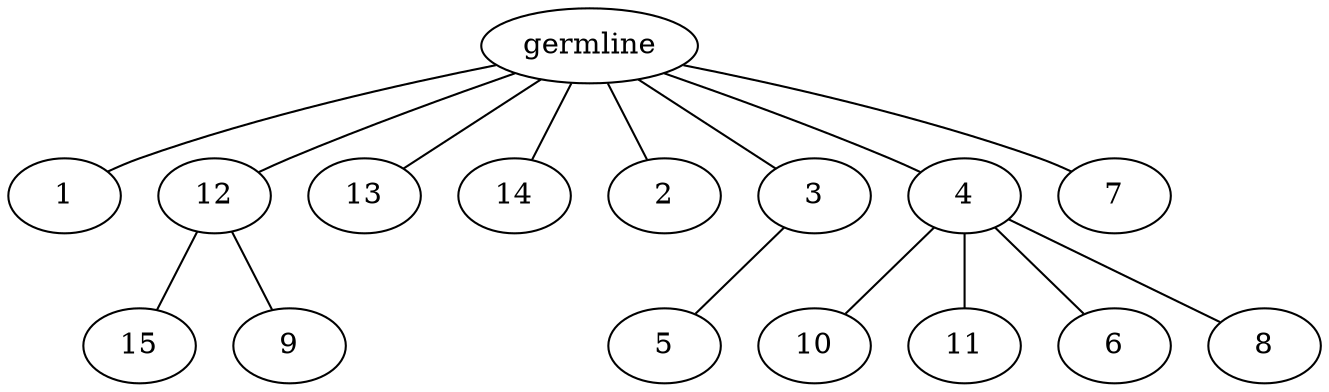 graph tree {
    "140041192272416" [label="germline"];
    "140041191864400" [label="1"];
    "140041192317232" [label="12"];
    "140041192317520" [label="15"];
    "140041192318816" [label="9"];
    "140041192319968" [label="13"];
    "140041191862864" [label="14"];
    "140041192320016" [label="2"];
    "140041192319920" [label="3"];
    "140041192173472" [label="5"];
    "140041192320400" [label="4"];
    "140041191865552" [label="10"];
    "140041191862528" [label="11"];
    "140041191863296" [label="6"];
    "140041191866272" [label="8"];
    "140041192318576" [label="7"];
    "140041192272416" -- "140041191864400";
    "140041192272416" -- "140041192317232";
    "140041192272416" -- "140041192319968";
    "140041192272416" -- "140041191862864";
    "140041192272416" -- "140041192320016";
    "140041192272416" -- "140041192319920";
    "140041192272416" -- "140041192320400";
    "140041192272416" -- "140041192318576";
    "140041192317232" -- "140041192317520";
    "140041192317232" -- "140041192318816";
    "140041192319920" -- "140041192173472";
    "140041192320400" -- "140041191865552";
    "140041192320400" -- "140041191862528";
    "140041192320400" -- "140041191863296";
    "140041192320400" -- "140041191866272";
}

